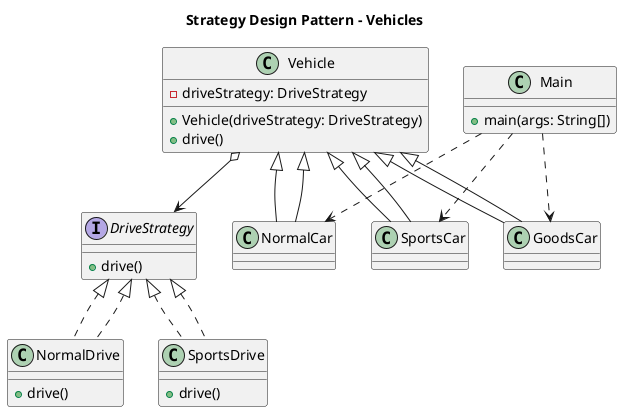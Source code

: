 @startuml Strategy
title Strategy Design Pattern - Vehicles

' Interface
interface DriveStrategy {
    +drive()
}

' Strategy Implementations
class NormalDrive implements DriveStrategy {
    +drive()
}

class SportsDrive implements DriveStrategy {
    +drive()
}

' Context Class
class Vehicle {
    -driveStrategy: DriveStrategy
    +Vehicle(driveStrategy: DriveStrategy)
    +drive()
}

' Concrete Vehicle Types
class NormalCar extends Vehicle
class SportsCar extends Vehicle
class GoodsCar extends Vehicle

' Main Class
class Main {
    +main(args: String[])
}

' Relationships
DriveStrategy <|.. NormalDrive
DriveStrategy <|.. SportsDrive

Vehicle o--> DriveStrategy

Vehicle <|-- NormalCar
Vehicle <|-- SportsCar
Vehicle <|-- GoodsCar

Main ..> NormalCar
Main ..> SportsCar
Main ..> GoodsCar

@enduml
